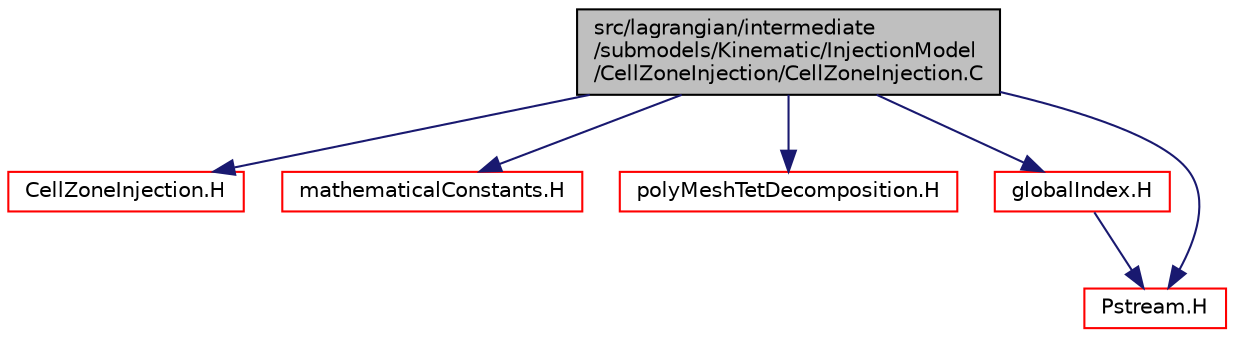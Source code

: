 digraph "src/lagrangian/intermediate/submodels/Kinematic/InjectionModel/CellZoneInjection/CellZoneInjection.C"
{
  bgcolor="transparent";
  edge [fontname="Helvetica",fontsize="10",labelfontname="Helvetica",labelfontsize="10"];
  node [fontname="Helvetica",fontsize="10",shape=record];
  Node1 [label="src/lagrangian/intermediate\l/submodels/Kinematic/InjectionModel\l/CellZoneInjection/CellZoneInjection.C",height=0.2,width=0.4,color="black", fillcolor="grey75", style="filled", fontcolor="black"];
  Node1 -> Node2 [color="midnightblue",fontsize="10",style="solid",fontname="Helvetica"];
  Node2 [label="CellZoneInjection.H",height=0.2,width=0.4,color="red",URL="$a06766.html"];
  Node1 -> Node3 [color="midnightblue",fontsize="10",style="solid",fontname="Helvetica"];
  Node3 [label="mathematicalConstants.H",height=0.2,width=0.4,color="red",URL="$a08286.html"];
  Node1 -> Node4 [color="midnightblue",fontsize="10",style="solid",fontname="Helvetica"];
  Node4 [label="polyMeshTetDecomposition.H",height=0.2,width=0.4,color="red",URL="$a08773.html"];
  Node1 -> Node5 [color="midnightblue",fontsize="10",style="solid",fontname="Helvetica"];
  Node5 [label="globalIndex.H",height=0.2,width=0.4,color="red",URL="$a08728.html"];
  Node5 -> Node6 [color="midnightblue",fontsize="10",style="solid",fontname="Helvetica"];
  Node6 [label="Pstream.H",height=0.2,width=0.4,color="red",URL="$a07921.html"];
  Node1 -> Node6 [color="midnightblue",fontsize="10",style="solid",fontname="Helvetica"];
}

